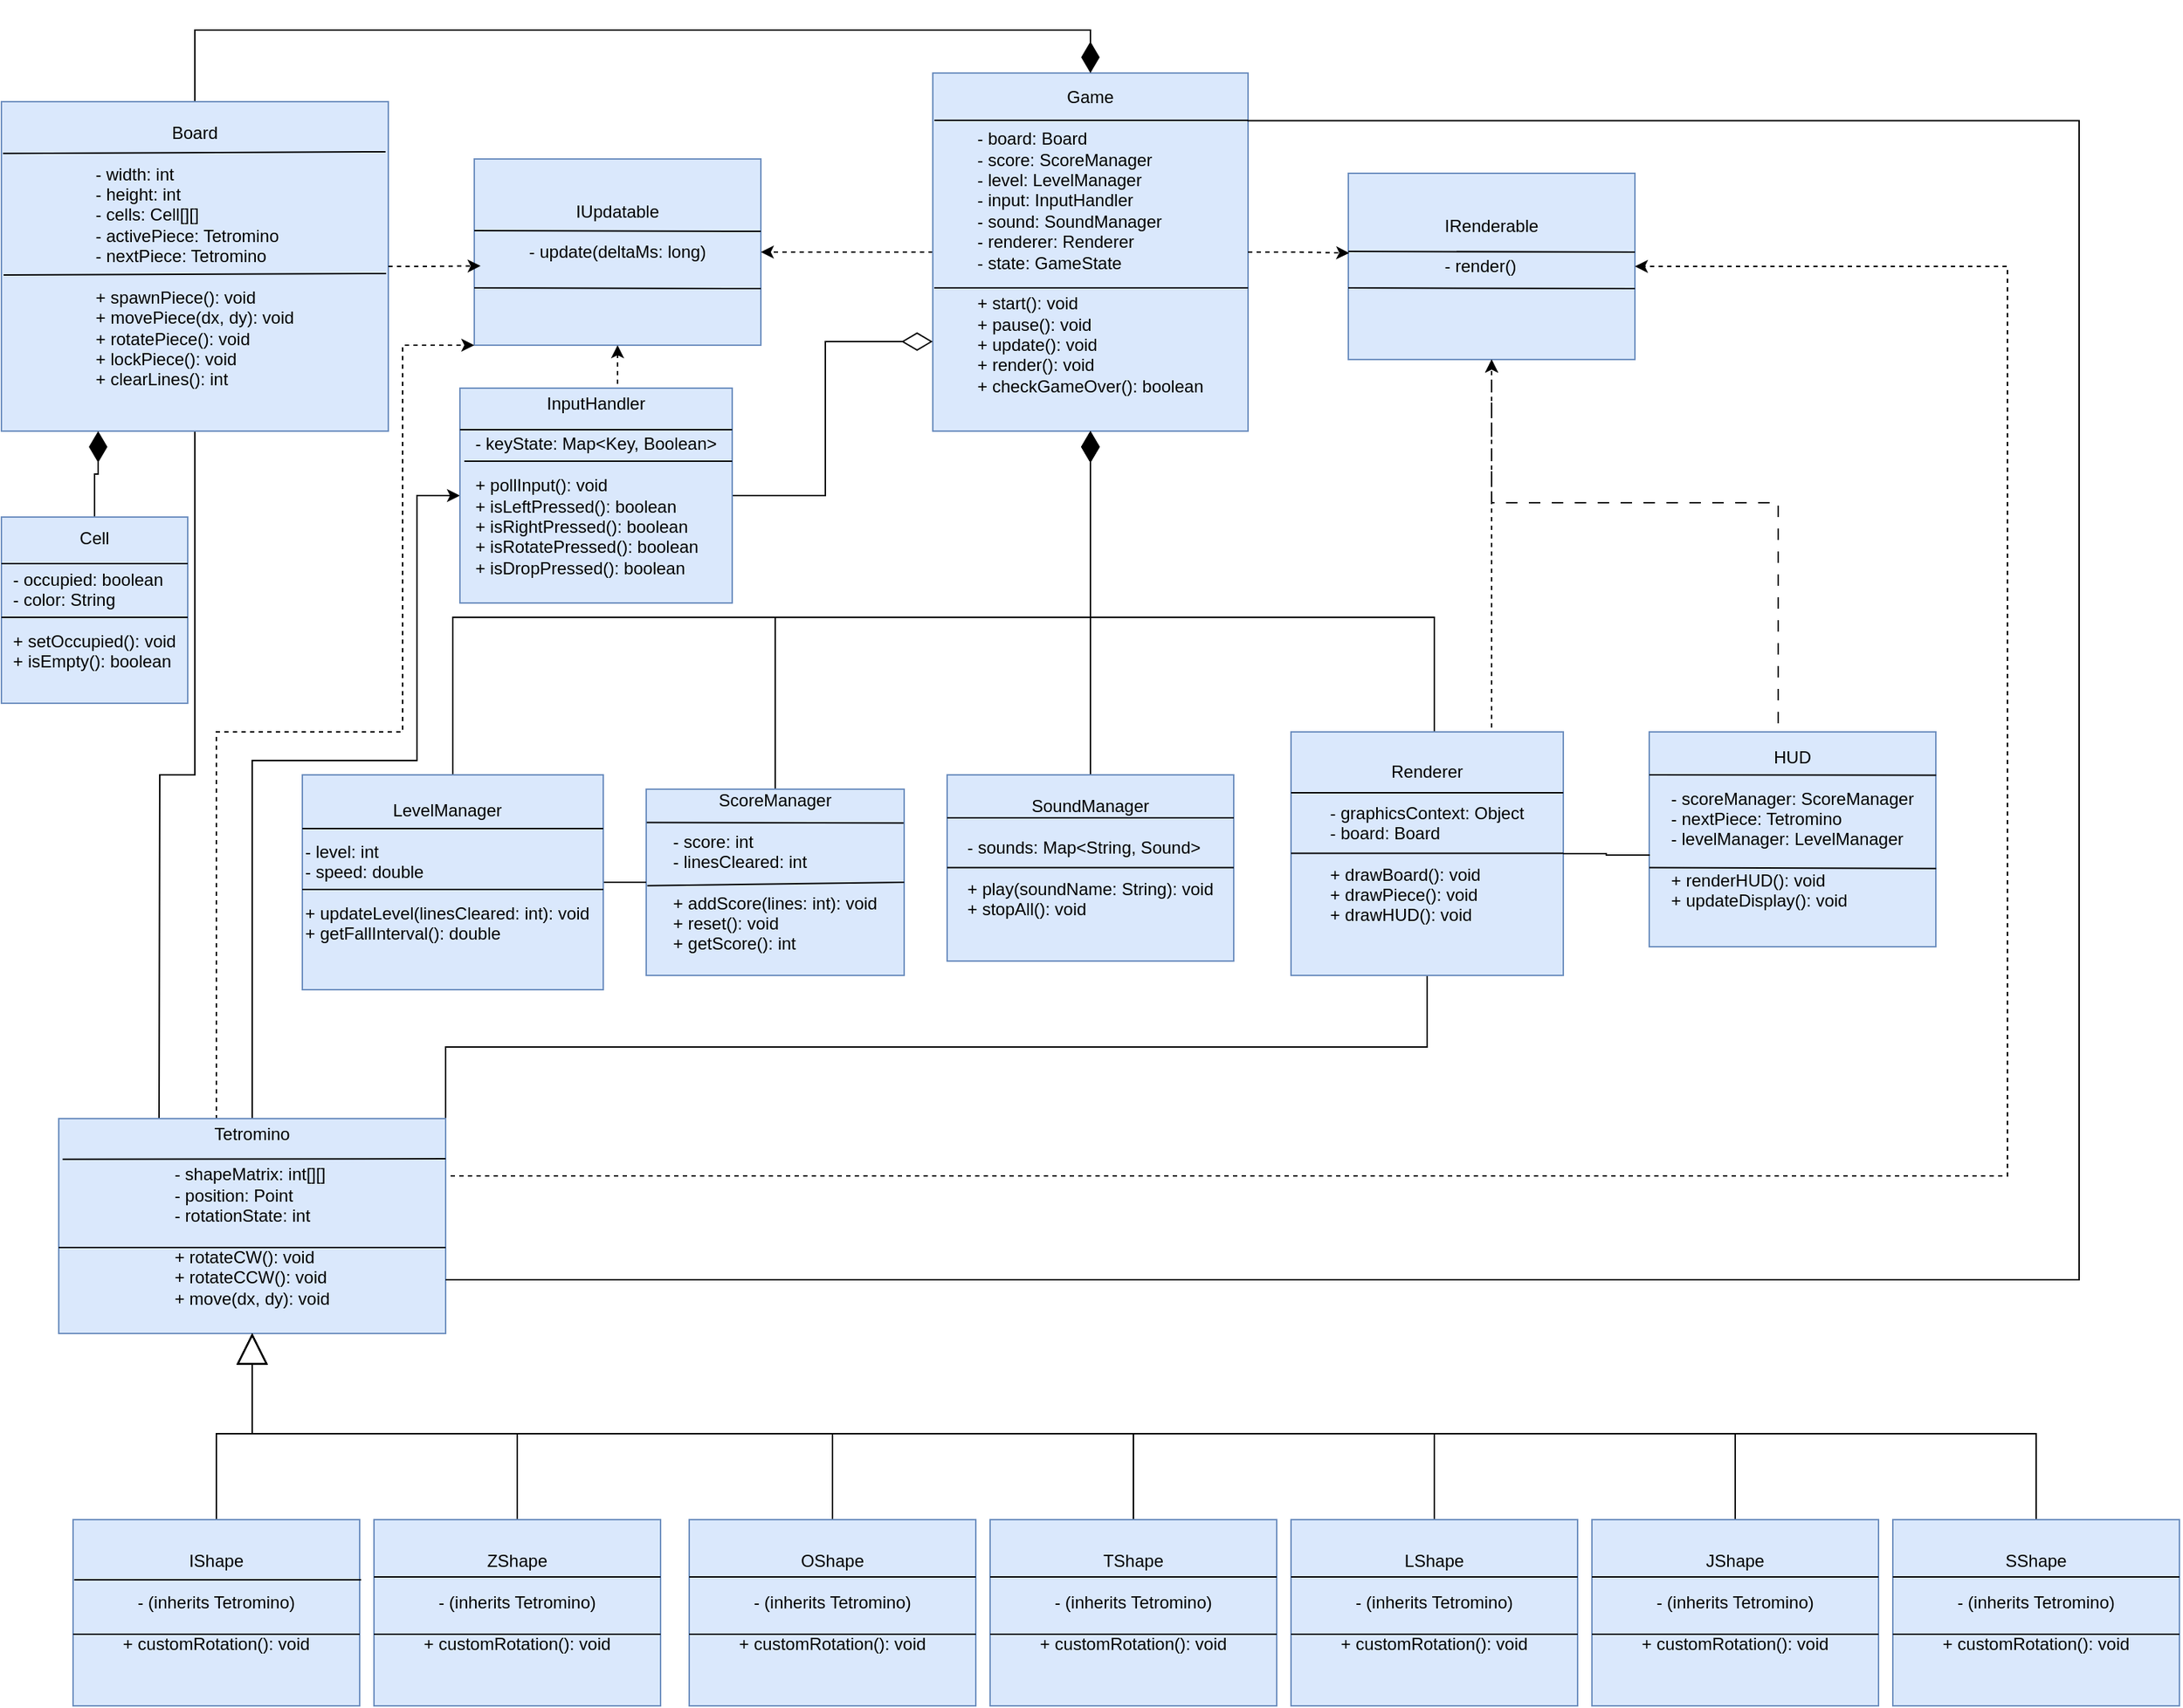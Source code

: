 <mxfile scale="1" border="0" version="28.2.7">
  <diagram id="TetrisUML" name="Tetris UML Diagram">
    <mxGraphModel dx="1426" dy="1920" grid="1" gridSize="10" guides="1" tooltips="1" connect="1" arrows="1" fold="1" page="1" pageScale="1" pageWidth="827" pageHeight="1169" math="0" shadow="0">
      <root>
        <mxCell id="0" />
        <mxCell id="1" parent="0" />
        <mxCell id="IUpdatable" value="&lt;div&gt;&lt;div&gt;IUpdatable&lt;/div&gt;&lt;div&gt;&lt;span style=&quot;color: rgba(0, 0, 0, 0); font-family: monospace; font-size: 0px; text-align: start; text-wrap-mode: nowrap;&quot;&gt;%3CmxGraphModel%3E%3Croot%3E%3CmxCell%20id%3D%220%22%2F%3E%3CmxCell%20id%3D%221%22%20parent%3D%220%22%2F%3E%3CmxCell%20id%3D%222%22%20value%3D%22%22%20style%3D%22endArrow%3Dnone%3Bhtml%3D1%3Brounded%3D0%3BexitX%3D0.005%3BexitY%3D0.132%3BexitDx%3D0%3BexitDy%3D0%3BexitPerimeter%3D0%3B%22%20edge%3D%221%22%20parent%3D%221%22%3E%3CmxGeometry%20width%3D%2250%22%20height%3D%2250%22%20relative%3D%221%22%20as%3D%22geometry%22%3E%3CmxPoint%20x%3D%221020%22%20y%3D%2274.5%22%20as%3D%22sourcePoint%22%2F%3E%3CmxPoint%20x%3D%221220%22%20y%3D%2275%22%20as%3D%22targetPoint%22%2F%3E%3C%2FmxGeometry%3E%3C%2FmxCell%3E%3C%2Froot%3E%3C%2FmxGraphModel%3E&lt;/span&gt;&lt;/div&gt;&lt;div&gt;- update(deltaMs: long)&lt;/div&gt;&lt;div&gt;&lt;br&gt;&lt;/div&gt;&lt;/div&gt;&lt;div&gt;&lt;br&gt;&lt;/div&gt;" style="rounded=0;whiteSpace=wrap;html=1;fillColor=#dae8fc;strokeColor=#6c8ebf;fontSize=12;" parent="1" vertex="1">
          <mxGeometry x="410" y="10" width="200" height="130" as="geometry" />
        </mxCell>
        <mxCell id="IRenderable" value="&lt;div&gt;&lt;div&gt;IRenderable&lt;/div&gt;&lt;div&gt;&lt;br&gt;&lt;/div&gt;&lt;div style=&quot;text-align: left;&quot;&gt;- render()&lt;/div&gt;&lt;div&gt;&lt;br&gt;&lt;/div&gt;&lt;/div&gt;&lt;div&gt;&lt;br&gt;&lt;/div&gt;" style="rounded=0;whiteSpace=wrap;html=1;fillColor=#dae8fc;strokeColor=#6c8ebf;fontSize=12;" parent="1" vertex="1">
          <mxGeometry x="1020" y="20" width="200" height="130" as="geometry" />
        </mxCell>
        <mxCell id="u_rf95gyAOUmM3mXP5ai-2" style="edgeStyle=orthogonalEdgeStyle;rounded=0;orthogonalLoop=1;jettySize=auto;html=1;exitX=0;exitY=0.5;exitDx=0;exitDy=0;entryX=1;entryY=0.5;entryDx=0;entryDy=0;dashed=1;" parent="1" source="Game" target="IUpdatable" edge="1">
          <mxGeometry relative="1" as="geometry" />
        </mxCell>
        <mxCell id="Game" value="&lt;div&gt;Game&lt;/div&gt;&lt;div&gt;&lt;br&gt;&lt;/div&gt;&lt;div style=&quot;text-align: left;&quot;&gt;- board: Board&lt;/div&gt;&lt;div style=&quot;text-align: left;&quot;&gt;- score: ScoreManager&lt;/div&gt;&lt;div style=&quot;text-align: left;&quot;&gt;- level: LevelManager&lt;/div&gt;&lt;div style=&quot;text-align: left;&quot;&gt;- input: InputHandler&lt;/div&gt;&lt;div style=&quot;text-align: left;&quot;&gt;- sound: SoundManager&lt;/div&gt;&lt;div style=&quot;text-align: left;&quot;&gt;- renderer: Renderer&lt;/div&gt;&lt;div style=&quot;text-align: left;&quot;&gt;- state: GameState&lt;/div&gt;&lt;div style=&quot;text-align: left;&quot;&gt;&lt;br&gt;&lt;/div&gt;&lt;div style=&quot;text-align: left;&quot;&gt;+ start(): void&lt;/div&gt;&lt;div style=&quot;text-align: left;&quot;&gt;+ pause(): void&lt;/div&gt;&lt;div style=&quot;text-align: left;&quot;&gt;+ update(): void&lt;/div&gt;&lt;div style=&quot;text-align: left;&quot;&gt;+ render(): void&lt;/div&gt;&lt;div style=&quot;text-align: left;&quot;&gt;+ checkGameOver(): boolean&lt;/div&gt;&lt;div&gt;&lt;br&gt;&lt;/div&gt;" style="rounded=0;whiteSpace=wrap;html=1;fillColor=#dae8fc;strokeColor=#6c8ebf;fontSize=12;" parent="1" vertex="1">
          <mxGeometry x="730" y="-50" width="220" height="250" as="geometry" />
        </mxCell>
        <mxCell id="u_rf95gyAOUmM3mXP5ai-9" style="edgeStyle=orthogonalEdgeStyle;rounded=0;orthogonalLoop=1;jettySize=auto;html=1;exitX=0.5;exitY=0;exitDx=0;exitDy=0;entryX=0.5;entryY=0;entryDx=0;entryDy=0;endArrow=diamondThin;endFill=1;endSize=19;" parent="1" source="Board" target="Game" edge="1">
          <mxGeometry relative="1" as="geometry" />
        </mxCell>
        <mxCell id="u_rf95gyAOUmM3mXP5ai-32" style="edgeStyle=orthogonalEdgeStyle;rounded=0;orthogonalLoop=1;jettySize=auto;html=1;exitX=0.5;exitY=1;exitDx=0;exitDy=0;endArrow=none;endFill=0;" parent="1" source="Board" edge="1">
          <mxGeometry relative="1" as="geometry">
            <mxPoint x="190" y="680" as="targetPoint" />
          </mxGeometry>
        </mxCell>
        <mxCell id="Board" value="&lt;div&gt;Board&lt;/div&gt;&lt;div&gt;&lt;br&gt;&lt;/div&gt;&lt;div style=&quot;text-align: left;&quot;&gt;- width: int&lt;/div&gt;&lt;div style=&quot;text-align: left;&quot;&gt;- height: int&lt;/div&gt;&lt;div style=&quot;text-align: left;&quot;&gt;- cells: Cell[][]&lt;/div&gt;&lt;div style=&quot;text-align: left;&quot;&gt;- activePiece: Tetromino&lt;/div&gt;&lt;div style=&quot;text-align: left;&quot;&gt;- nextPiece: Tetromino&lt;/div&gt;&lt;div style=&quot;text-align: left;&quot;&gt;&lt;span style=&quot;color: rgba(0, 0, 0, 0); font-family: monospace; font-size: 0px; text-wrap-mode: nowrap;&quot;&gt;%3CmxGraphModel%3E%3Croot%3E%3CmxCell%20id%3D%220%22%2F%3E%3CmxCell%20id%3D%221%22%20parent%3D%220%22%2F%3E%3CmxCell%20id%3D%222%22%20value%3D%22%22%20style%3D%22endArrow%3Dnone%3Bhtml%3D1%3Brounded%3D0%3BexitX%3D0.004%3BexitY%3D0.157%3BexitDx%3D0%3BexitDy%3D0%3BexitPerimeter%3D0%3BentryX%3D0.993%3BentryY%3D0.152%3BentryDx%3D0%3BentryDy%3D0%3BentryPerimeter%3D0%3B%22%20edge%3D%221%22%20parent%3D%221%22%3E%3CmxGeometry%20width%3D%2250%22%20height%3D%2250%22%20relative%3D%221%22%20as%3D%22geometry%22%3E%3CmxPoint%20x%3D%2281%22%20y%3D%226%22%20as%3D%22sourcePoint%22%2F%3E%3CmxPoint%20x%3D%22348%22%20y%3D%225%22%20as%3D%22targetPoint%22%2F%3E%3C%2FmxGeometry%3E%3C%2FmxCell%3E%3C%2Froot%3E%3C%2FmxGraphModel%3E&lt;/span&gt;&lt;/div&gt;&lt;div style=&quot;text-align: left;&quot;&gt;+ spawnPiece(): void&lt;/div&gt;&lt;div style=&quot;text-align: left;&quot;&gt;+ movePiece(dx, dy): void&lt;/div&gt;&lt;div style=&quot;text-align: left;&quot;&gt;+ rotatePiece(): void&lt;/div&gt;&lt;div style=&quot;text-align: left;&quot;&gt;+ lockPiece(): void&lt;/div&gt;&lt;div style=&quot;text-align: left;&quot;&gt;+ clearLines(): int&lt;/div&gt;&lt;div&gt;&lt;br&gt;&lt;/div&gt;" style="rounded=0;whiteSpace=wrap;html=1;fillColor=#dae8fc;strokeColor=#6c8ebf;fontSize=12;" parent="1" vertex="1">
          <mxGeometry x="80" y="-30" width="270" height="230" as="geometry" />
        </mxCell>
        <mxCell id="u_rf95gyAOUmM3mXP5ai-15" style="edgeStyle=orthogonalEdgeStyle;rounded=0;orthogonalLoop=1;jettySize=auto;html=1;exitX=0.5;exitY=0;exitDx=0;exitDy=0;entryX=0.25;entryY=1;entryDx=0;entryDy=0;endSize=19;endArrow=diamondThin;endFill=1;" parent="1" source="Cell" target="Board" edge="1">
          <mxGeometry relative="1" as="geometry">
            <Array as="points">
              <mxPoint x="145" y="230" />
              <mxPoint x="148" y="230" />
            </Array>
          </mxGeometry>
        </mxCell>
        <mxCell id="Cell" value="&lt;div&gt;Cell&lt;/div&gt;&lt;div&gt;&lt;br&gt;&lt;/div&gt;&lt;div style=&quot;text-align: left;&quot;&gt;- occupied: boolean&lt;/div&gt;&lt;div style=&quot;text-align: left;&quot;&gt;- color: String&lt;/div&gt;&lt;div style=&quot;text-align: left;&quot;&gt;&lt;br&gt;&lt;/div&gt;&lt;div style=&quot;text-align: left;&quot;&gt;+ setOccupied(): void&lt;/div&gt;&lt;div style=&quot;text-align: left;&quot;&gt;+ isEmpty(): boolean&lt;/div&gt;&lt;div&gt;&lt;br&gt;&lt;/div&gt;" style="rounded=0;whiteSpace=wrap;html=1;fillColor=#dae8fc;strokeColor=#6c8ebf;fontSize=12;" parent="1" vertex="1">
          <mxGeometry x="80" y="260" width="130" height="130" as="geometry" />
        </mxCell>
        <mxCell id="u_rf95gyAOUmM3mXP5ai-21" style="edgeStyle=orthogonalEdgeStyle;rounded=0;orthogonalLoop=1;jettySize=auto;html=1;exitX=0.25;exitY=0;exitDx=0;exitDy=0;entryX=0;entryY=1;entryDx=0;entryDy=0;dashed=1;" parent="1" source="Tetromino" target="IUpdatable" edge="1">
          <mxGeometry relative="1" as="geometry">
            <Array as="points">
              <mxPoint x="230" y="680" />
              <mxPoint x="230" y="410" />
              <mxPoint x="360" y="410" />
              <mxPoint x="360" y="140" />
            </Array>
          </mxGeometry>
        </mxCell>
        <mxCell id="u_rf95gyAOUmM3mXP5ai-22" style="edgeStyle=orthogonalEdgeStyle;rounded=0;orthogonalLoop=1;jettySize=auto;html=1;exitX=1;exitY=0.25;exitDx=0;exitDy=0;entryX=1;entryY=0.5;entryDx=0;entryDy=0;dashed=1;" parent="1" source="Tetromino" target="IRenderable" edge="1">
          <mxGeometry relative="1" as="geometry">
            <Array as="points">
              <mxPoint x="390" y="720" />
              <mxPoint x="1480" y="720" />
              <mxPoint x="1480" y="85" />
            </Array>
          </mxGeometry>
        </mxCell>
        <mxCell id="u_rf95gyAOUmM3mXP5ai-34" style="edgeStyle=orthogonalEdgeStyle;rounded=0;orthogonalLoop=1;jettySize=auto;html=1;exitX=1;exitY=0;exitDx=0;exitDy=0;endArrow=none;endFill=0;" parent="1" source="Tetromino" target="Renderer" edge="1">
          <mxGeometry relative="1" as="geometry" />
        </mxCell>
        <mxCell id="u_rf95gyAOUmM3mXP5ai-35" style="edgeStyle=orthogonalEdgeStyle;rounded=0;orthogonalLoop=1;jettySize=auto;html=1;exitX=0.5;exitY=0;exitDx=0;exitDy=0;entryX=0;entryY=0.5;entryDx=0;entryDy=0;" parent="1" source="Tetromino" target="InputHandler" edge="1">
          <mxGeometry relative="1" as="geometry">
            <Array as="points">
              <mxPoint x="255" y="430" />
              <mxPoint x="370" y="430" />
              <mxPoint x="370" y="245" />
            </Array>
          </mxGeometry>
        </mxCell>
        <mxCell id="Tetromino" value="&lt;div&gt;Tetromino&lt;/div&gt;&lt;div&gt;&lt;br&gt;&lt;/div&gt;&lt;div style=&quot;text-align: left;&quot;&gt;- shapeMatrix: int[][]&lt;/div&gt;&lt;div style=&quot;text-align: left;&quot;&gt;- position: Point&lt;/div&gt;&lt;div style=&quot;text-align: left;&quot;&gt;- rotationState: int&lt;/div&gt;&lt;div style=&quot;text-align: left;&quot;&gt;&lt;br&gt;&lt;/div&gt;&lt;div style=&quot;text-align: left;&quot;&gt;+ rotateCW(): void&lt;/div&gt;&lt;div style=&quot;text-align: left;&quot;&gt;+ rotateCCW(): void&lt;/div&gt;&lt;div style=&quot;text-align: left;&quot;&gt;+ move(dx, dy): void&lt;/div&gt;&lt;div&gt;&lt;br&gt;&lt;/div&gt;" style="rounded=0;whiteSpace=wrap;html=1;fillColor=#dae8fc;strokeColor=#6c8ebf;fontSize=12;" parent="1" vertex="1">
          <mxGeometry x="120" y="680" width="270" height="150" as="geometry" />
        </mxCell>
        <mxCell id="u_rf95gyAOUmM3mXP5ai-24" style="edgeStyle=orthogonalEdgeStyle;rounded=0;orthogonalLoop=1;jettySize=auto;html=1;exitX=0.5;exitY=0;exitDx=0;exitDy=0;entryX=0.5;entryY=1;entryDx=0;entryDy=0;endArrow=block;endFill=0;endSize=19;" parent="1" source="IShape" target="Tetromino" edge="1">
          <mxGeometry relative="1" as="geometry" />
        </mxCell>
        <mxCell id="IShape" value="&lt;div&gt;IShape&lt;/div&gt;&lt;div&gt;&lt;br&gt;&lt;/div&gt;&lt;div&gt;- (inherits Tetromino)&lt;/div&gt;&lt;div&gt;&lt;br&gt;&lt;/div&gt;&lt;div&gt;+ customRotation(): void&lt;/div&gt;&lt;div&gt;&lt;br&gt;&lt;/div&gt;" style="rounded=0;whiteSpace=wrap;html=1;fillColor=#dae8fc;strokeColor=#6c8ebf;fontSize=12;" parent="1" vertex="1">
          <mxGeometry x="130" y="960" width="200" height="130" as="geometry" />
        </mxCell>
        <mxCell id="u_rf95gyAOUmM3mXP5ai-27" style="edgeStyle=orthogonalEdgeStyle;rounded=0;orthogonalLoop=1;jettySize=auto;html=1;exitX=0.5;exitY=0;exitDx=0;exitDy=0;endSize=19;endArrow=block;endFill=0;" parent="1" source="OShape" target="Tetromino" edge="1">
          <mxGeometry relative="1" as="geometry" />
        </mxCell>
        <mxCell id="OShape" value="&lt;div&gt;OShape&lt;/div&gt;&lt;div&gt;&lt;br&gt;&lt;/div&gt;&lt;div&gt;- (inherits Tetromino)&lt;/div&gt;&lt;div&gt;&lt;br&gt;&lt;/div&gt;&lt;div&gt;+ customRotation(): void&lt;/div&gt;&lt;div&gt;&lt;br&gt;&lt;/div&gt;" style="rounded=0;whiteSpace=wrap;html=1;fillColor=#dae8fc;strokeColor=#6c8ebf;fontSize=12;" parent="1" vertex="1">
          <mxGeometry x="560" y="960" width="200" height="130" as="geometry" />
        </mxCell>
        <mxCell id="u_rf95gyAOUmM3mXP5ai-28" style="edgeStyle=orthogonalEdgeStyle;rounded=0;orthogonalLoop=1;jettySize=auto;html=1;exitX=0.5;exitY=0;exitDx=0;exitDy=0;endSize=19;endArrow=block;endFill=0;" parent="1" source="TShape" target="Tetromino" edge="1">
          <mxGeometry relative="1" as="geometry" />
        </mxCell>
        <mxCell id="TShape" value="&lt;div&gt;TShape&lt;/div&gt;&lt;div&gt;&lt;br&gt;&lt;/div&gt;&lt;div&gt;- (inherits Tetromino)&lt;/div&gt;&lt;div&gt;&lt;br&gt;&lt;/div&gt;&lt;div&gt;+ customRotation(): void&lt;/div&gt;&lt;div&gt;&lt;br&gt;&lt;/div&gt;" style="rounded=0;whiteSpace=wrap;html=1;fillColor=#dae8fc;strokeColor=#6c8ebf;fontSize=12;" parent="1" vertex="1">
          <mxGeometry x="770" y="960" width="200" height="130" as="geometry" />
        </mxCell>
        <mxCell id="u_rf95gyAOUmM3mXP5ai-29" style="edgeStyle=orthogonalEdgeStyle;rounded=0;orthogonalLoop=1;jettySize=auto;html=1;exitX=0.5;exitY=0;exitDx=0;exitDy=0;endSize=19;endArrow=block;endFill=0;" parent="1" source="LShape" target="Tetromino" edge="1">
          <mxGeometry relative="1" as="geometry" />
        </mxCell>
        <mxCell id="LShape" value="&lt;div&gt;LShape&lt;/div&gt;&lt;div&gt;&lt;br&gt;&lt;/div&gt;&lt;div&gt;- (inherits Tetromino)&lt;/div&gt;&lt;div&gt;&lt;br&gt;&lt;/div&gt;&lt;div&gt;+ customRotation(): void&lt;/div&gt;&lt;div&gt;&lt;br&gt;&lt;/div&gt;" style="rounded=0;whiteSpace=wrap;html=1;fillColor=#dae8fc;strokeColor=#6c8ebf;fontSize=12;" parent="1" vertex="1">
          <mxGeometry x="980" y="960" width="200" height="130" as="geometry" />
        </mxCell>
        <mxCell id="u_rf95gyAOUmM3mXP5ai-30" style="edgeStyle=orthogonalEdgeStyle;rounded=0;orthogonalLoop=1;jettySize=auto;html=1;exitX=0.5;exitY=0;exitDx=0;exitDy=0;entryX=0.5;entryY=1;entryDx=0;entryDy=0;endSize=19;endArrow=block;endFill=0;" parent="1" source="JShape" target="Tetromino" edge="1">
          <mxGeometry relative="1" as="geometry" />
        </mxCell>
        <mxCell id="JShape" value="&lt;div&gt;JShape&lt;/div&gt;&lt;div&gt;&lt;br&gt;&lt;/div&gt;&lt;div&gt;- (inherits Tetromino)&lt;/div&gt;&lt;div&gt;&lt;br&gt;&lt;/div&gt;&lt;div&gt;+ customRotation(): void&lt;/div&gt;&lt;div&gt;&lt;br&gt;&lt;/div&gt;" style="rounded=0;whiteSpace=wrap;html=1;fillColor=#dae8fc;strokeColor=#6c8ebf;fontSize=12;" parent="1" vertex="1">
          <mxGeometry x="1190" y="960" width="200" height="130" as="geometry" />
        </mxCell>
        <mxCell id="u_rf95gyAOUmM3mXP5ai-31" style="edgeStyle=orthogonalEdgeStyle;rounded=0;orthogonalLoop=1;jettySize=auto;html=1;exitX=0.5;exitY=0;exitDx=0;exitDy=0;entryX=0.5;entryY=1;entryDx=0;entryDy=0;endArrow=block;endFill=0;endSize=19;" parent="1" source="SShape" target="Tetromino" edge="1">
          <mxGeometry relative="1" as="geometry" />
        </mxCell>
        <mxCell id="SShape" value="&lt;div&gt;SShape&lt;/div&gt;&lt;div&gt;&lt;span style=&quot;background-color: transparent; color: light-dark(rgb(0, 0, 0), rgb(255, 255, 255));&quot;&gt;&lt;br&gt;&lt;/span&gt;&lt;/div&gt;&lt;div&gt;&lt;span style=&quot;background-color: transparent; color: light-dark(rgb(0, 0, 0), rgb(255, 255, 255));&quot;&gt;- (inherits Tetromino)&lt;/span&gt;&lt;/div&gt;&lt;div&gt;&lt;br&gt;&lt;/div&gt;&lt;div&gt;+ customRotation(): void&lt;/div&gt;&lt;div&gt;&lt;br&gt;&lt;/div&gt;" style="rounded=0;whiteSpace=wrap;html=1;fillColor=#dae8fc;strokeColor=#6c8ebf;fontSize=12;" parent="1" vertex="1">
          <mxGeometry x="1400" y="960" width="200" height="130" as="geometry" />
        </mxCell>
        <mxCell id="u_rf95gyAOUmM3mXP5ai-26" style="edgeStyle=orthogonalEdgeStyle;rounded=0;orthogonalLoop=1;jettySize=auto;html=1;exitX=0.5;exitY=0;exitDx=0;exitDy=0;entryX=0.5;entryY=1;entryDx=0;entryDy=0;endArrow=block;endFill=0;endSize=19;" parent="1" source="ZShape" target="Tetromino" edge="1">
          <mxGeometry relative="1" as="geometry" />
        </mxCell>
        <mxCell id="ZShape" value="&lt;div&gt;ZShape&lt;/div&gt;&lt;div&gt;&lt;br&gt;&lt;/div&gt;&lt;div&gt;- (inherits Tetromino)&lt;/div&gt;&lt;div&gt;&lt;br&gt;&lt;/div&gt;&lt;div&gt;+ customRotation(): void&lt;/div&gt;&lt;div&gt;&lt;br&gt;&lt;/div&gt;" style="rounded=0;whiteSpace=wrap;html=1;fillColor=#dae8fc;strokeColor=#6c8ebf;fontSize=12;" parent="1" vertex="1">
          <mxGeometry x="340" y="960" width="200" height="130" as="geometry" />
        </mxCell>
        <mxCell id="u_rf95gyAOUmM3mXP5ai-5" style="edgeStyle=orthogonalEdgeStyle;rounded=0;orthogonalLoop=1;jettySize=auto;html=1;exitX=0.5;exitY=0;exitDx=0;exitDy=0;entryX=0.5;entryY=1;entryDx=0;entryDy=0;dashed=1;" parent="1" source="InputHandler" target="IUpdatable" edge="1">
          <mxGeometry relative="1" as="geometry">
            <Array as="points">
              <mxPoint x="510" y="170" />
            </Array>
          </mxGeometry>
        </mxCell>
        <mxCell id="u_rf95gyAOUmM3mXP5ai-18" style="edgeStyle=orthogonalEdgeStyle;rounded=0;orthogonalLoop=1;jettySize=auto;html=1;exitX=1;exitY=0.5;exitDx=0;exitDy=0;entryX=0;entryY=0.75;entryDx=0;entryDy=0;endArrow=diamondThin;endFill=0;endSize=19;" parent="1" source="InputHandler" target="Game" edge="1">
          <mxGeometry relative="1" as="geometry" />
        </mxCell>
        <mxCell id="InputHandler" value="&lt;div&gt;InputHandler&lt;/div&gt;&lt;div&gt;&lt;br&gt;&lt;/div&gt;&lt;div style=&quot;text-align: left;&quot;&gt;- keyState: Map&amp;lt;Key, Boolean&amp;gt;&lt;/div&gt;&lt;div style=&quot;text-align: left;&quot;&gt;&lt;br&gt;&lt;/div&gt;&lt;div style=&quot;text-align: left;&quot;&gt;+ pollInput(): void&lt;/div&gt;&lt;div style=&quot;text-align: left;&quot;&gt;+ isLeftPressed(): boolean&lt;/div&gt;&lt;div style=&quot;text-align: left;&quot;&gt;+ isRightPressed(): boolean&lt;/div&gt;&lt;div style=&quot;text-align: left;&quot;&gt;+ isRotatePressed(): boolean&lt;/div&gt;&lt;div style=&quot;text-align: left;&quot;&gt;+ isDropPressed(): boolean&lt;/div&gt;&lt;div&gt;&lt;br&gt;&lt;/div&gt;" style="rounded=0;whiteSpace=wrap;html=1;fillColor=#dae8fc;strokeColor=#6c8ebf;fontSize=12;" parent="1" vertex="1">
          <mxGeometry x="400" y="170" width="190" height="150" as="geometry" />
        </mxCell>
        <mxCell id="u_rf95gyAOUmM3mXP5ai-6" style="edgeStyle=orthogonalEdgeStyle;rounded=0;orthogonalLoop=1;jettySize=auto;html=1;exitX=0.5;exitY=0;exitDx=0;exitDy=0;entryX=0.5;entryY=1;entryDx=0;entryDy=0;dashed=1;" parent="1" source="Renderer" target="IRenderable" edge="1">
          <mxGeometry relative="1" as="geometry">
            <Array as="points">
              <mxPoint x="1120" y="410" />
            </Array>
          </mxGeometry>
        </mxCell>
        <mxCell id="u_rf95gyAOUmM3mXP5ai-12" style="edgeStyle=orthogonalEdgeStyle;rounded=0;orthogonalLoop=1;jettySize=auto;html=1;exitX=0.5;exitY=0;exitDx=0;exitDy=0;entryX=0.5;entryY=1;entryDx=0;entryDy=0;endArrow=diamondThin;endFill=1;endSize=19;" parent="1" source="Renderer" target="Game" edge="1">
          <mxGeometry relative="1" as="geometry">
            <Array as="points">
              <mxPoint x="1080" y="410" />
              <mxPoint x="1080" y="330" />
              <mxPoint x="840" y="330" />
            </Array>
          </mxGeometry>
        </mxCell>
        <mxCell id="Renderer" value="&lt;div&gt;Renderer&lt;/div&gt;&lt;div&gt;&lt;br&gt;&lt;/div&gt;&lt;div style=&quot;text-align: left;&quot;&gt;- graphicsContext: Object&lt;/div&gt;&lt;div style=&quot;text-align: left;&quot;&gt;- board: Board&lt;/div&gt;&lt;div style=&quot;text-align: left;&quot;&gt;&lt;br&gt;&lt;/div&gt;&lt;div style=&quot;text-align: left;&quot;&gt;+ drawBoard(): void&lt;/div&gt;&lt;div style=&quot;text-align: left;&quot;&gt;+ drawPiece(): void&lt;/div&gt;&lt;div style=&quot;text-align: left;&quot;&gt;+ drawHUD(): void&lt;/div&gt;&lt;div&gt;&lt;br&gt;&lt;/div&gt;" style="rounded=0;whiteSpace=wrap;html=1;fillColor=#dae8fc;strokeColor=#6c8ebf;fontSize=12;" parent="1" vertex="1">
          <mxGeometry x="980" y="410" width="190" height="170" as="geometry" />
        </mxCell>
        <mxCell id="u_rf95gyAOUmM3mXP5ai-10" style="edgeStyle=orthogonalEdgeStyle;rounded=0;orthogonalLoop=1;jettySize=auto;html=1;exitX=0.5;exitY=0;exitDx=0;exitDy=0;endArrow=diamondThin;endFill=1;endSize=19;" parent="1" source="ScoreManager" target="Game" edge="1">
          <mxGeometry relative="1" as="geometry" />
        </mxCell>
        <mxCell id="ScoreManager" value="&lt;div&gt;ScoreManager&lt;/div&gt;&lt;div&gt;&lt;br&gt;&lt;/div&gt;&lt;div style=&quot;text-align: left;&quot;&gt;- score: int&lt;/div&gt;&lt;div style=&quot;text-align: left;&quot;&gt;- linesCleared: int&lt;/div&gt;&lt;div style=&quot;text-align: left;&quot;&gt;&lt;br&gt;&lt;/div&gt;&lt;div style=&quot;text-align: left;&quot;&gt;+ addScore(lines: int): void&lt;/div&gt;&lt;div style=&quot;text-align: left;&quot;&gt;+ reset(): void&lt;/div&gt;&lt;div style=&quot;text-align: left;&quot;&gt;+ getScore(): int&lt;/div&gt;&lt;div&gt;&lt;br&gt;&lt;/div&gt;" style="rounded=0;whiteSpace=wrap;html=1;fillColor=#dae8fc;strokeColor=#6c8ebf;fontSize=12;" parent="1" vertex="1">
          <mxGeometry x="530" y="450" width="180" height="130" as="geometry" />
        </mxCell>
        <mxCell id="u_rf95gyAOUmM3mXP5ai-11" style="edgeStyle=orthogonalEdgeStyle;rounded=0;orthogonalLoop=1;jettySize=auto;html=1;exitX=0.5;exitY=0;exitDx=0;exitDy=0;endArrow=diamondThin;endFill=1;endSize=19;entryX=0.5;entryY=1;entryDx=0;entryDy=0;" parent="1" source="LevelManager" target="Game" edge="1">
          <mxGeometry relative="1" as="geometry">
            <mxPoint x="840" y="210" as="targetPoint" />
            <Array as="points">
              <mxPoint x="395" y="440" />
              <mxPoint x="395" y="330" />
              <mxPoint x="840" y="330" />
            </Array>
          </mxGeometry>
        </mxCell>
        <mxCell id="u_rf95gyAOUmM3mXP5ai-19" style="edgeStyle=orthogonalEdgeStyle;rounded=0;orthogonalLoop=1;jettySize=auto;html=1;exitX=1;exitY=0.5;exitDx=0;exitDy=0;entryX=0;entryY=0.5;entryDx=0;entryDy=0;endArrow=none;endFill=0;" parent="1" source="LevelManager" target="ScoreManager" edge="1">
          <mxGeometry relative="1" as="geometry" />
        </mxCell>
        <mxCell id="LevelManager" value="&lt;div style=&quot;text-align: center;&quot;&gt;LevelManager&lt;/div&gt;&lt;div&gt;&lt;span style=&quot;background-color: transparent; color: light-dark(rgb(0, 0, 0), rgb(255, 255, 255));&quot;&gt;&lt;br&gt;&lt;/span&gt;&lt;/div&gt;&lt;div&gt;&lt;span style=&quot;background-color: transparent; color: light-dark(rgb(0, 0, 0), rgb(255, 255, 255));&quot;&gt;- level: int&lt;/span&gt;&lt;/div&gt;&lt;div style=&quot;&quot;&gt;- speed: double&lt;/div&gt;&lt;div style=&quot;&quot;&gt;&lt;span style=&quot;background-color: transparent; color: light-dark(rgb(0, 0, 0), rgb(255, 255, 255));&quot;&gt;&lt;br&gt;&lt;/span&gt;&lt;/div&gt;&lt;div style=&quot;&quot;&gt;&lt;span style=&quot;background-color: transparent; color: light-dark(rgb(0, 0, 0), rgb(255, 255, 255));&quot;&gt;+ updateLevel(linesCleared: int): void&lt;/span&gt;&lt;/div&gt;&lt;div style=&quot;&quot;&gt;+ getFallInterval(): double&lt;/div&gt;&lt;div&gt;&lt;br&gt;&lt;/div&gt;" style="rounded=0;whiteSpace=wrap;html=1;fillColor=#dae8fc;strokeColor=#6c8ebf;fontSize=12;align=left;" parent="1" vertex="1">
          <mxGeometry x="290" y="440" width="210" height="150" as="geometry" />
        </mxCell>
        <mxCell id="u_rf95gyAOUmM3mXP5ai-14" style="edgeStyle=orthogonalEdgeStyle;rounded=0;orthogonalLoop=1;jettySize=auto;html=1;exitX=0.5;exitY=0;exitDx=0;exitDy=0;entryX=0.5;entryY=1;entryDx=0;entryDy=0;endArrow=diamondThin;endFill=1;endSize=19;" parent="1" source="SoundManager" target="Game" edge="1">
          <mxGeometry relative="1" as="geometry" />
        </mxCell>
        <mxCell id="SoundManager" value="&lt;div&gt;SoundManager&lt;/div&gt;&lt;div&gt;&lt;br&gt;&lt;/div&gt;&lt;div style=&quot;text-align: left;&quot;&gt;- sounds: Map&amp;lt;String, Sound&amp;gt;&lt;/div&gt;&lt;div style=&quot;text-align: left;&quot;&gt;&lt;br&gt;&lt;/div&gt;&lt;div style=&quot;text-align: left;&quot;&gt;+ play(soundName: String): void&lt;/div&gt;&lt;div style=&quot;text-align: left;&quot;&gt;+ stopAll(): void&lt;/div&gt;&lt;div style=&quot;text-align: left;&quot;&gt;&lt;br&gt;&lt;/div&gt;" style="rounded=0;whiteSpace=wrap;html=1;fillColor=#dae8fc;strokeColor=#6c8ebf;fontSize=12;" parent="1" vertex="1">
          <mxGeometry x="740" y="440" width="200" height="130" as="geometry" />
        </mxCell>
        <mxCell id="u_rf95gyAOUmM3mXP5ai-7" style="edgeStyle=orthogonalEdgeStyle;rounded=0;orthogonalLoop=1;jettySize=auto;html=1;exitX=0.5;exitY=0;exitDx=0;exitDy=0;entryX=0.5;entryY=1;entryDx=0;entryDy=0;dashed=1;dashPattern=8 8;" parent="1" source="HUD" target="IRenderable" edge="1">
          <mxGeometry relative="1" as="geometry">
            <Array as="points">
              <mxPoint x="1320" y="250" />
              <mxPoint x="1120" y="250" />
            </Array>
          </mxGeometry>
        </mxCell>
        <mxCell id="HUD" value="&lt;div&gt;HUD&lt;/div&gt;&lt;div&gt;&lt;br&gt;&lt;/div&gt;&lt;div style=&quot;text-align: left;&quot;&gt;- scoreManager: ScoreManager&lt;/div&gt;&lt;div style=&quot;text-align: left;&quot;&gt;- nextPiece: Tetromino&lt;/div&gt;&lt;div style=&quot;text-align: left;&quot;&gt;- levelManager: LevelManager&lt;/div&gt;&lt;div style=&quot;text-align: left;&quot;&gt;&lt;br&gt;&lt;/div&gt;&lt;div style=&quot;text-align: left;&quot;&gt;+ renderHUD(): void&lt;/div&gt;&lt;div style=&quot;text-align: left;&quot;&gt;+ updateDisplay(): void&lt;/div&gt;&lt;div&gt;&lt;br&gt;&lt;/div&gt;" style="rounded=0;whiteSpace=wrap;html=1;fillColor=#dae8fc;strokeColor=#6c8ebf;fontSize=12;" parent="1" vertex="1">
          <mxGeometry x="1230" y="410" width="200" height="150" as="geometry" />
        </mxCell>
        <mxCell id="u_rf95gyAOUmM3mXP5ai-1" style="edgeStyle=orthogonalEdgeStyle;rounded=0;orthogonalLoop=1;jettySize=auto;html=1;exitX=1;exitY=0.5;exitDx=0;exitDy=0;entryX=0.003;entryY=0.428;entryDx=0;entryDy=0;entryPerimeter=0;dashed=1;" parent="1" source="Game" target="IRenderable" edge="1">
          <mxGeometry relative="1" as="geometry" />
        </mxCell>
        <mxCell id="u_rf95gyAOUmM3mXP5ai-3" style="edgeStyle=orthogonalEdgeStyle;rounded=0;orthogonalLoop=1;jettySize=auto;html=1;exitX=1;exitY=0.5;exitDx=0;exitDy=0;entryX=0.022;entryY=0.574;entryDx=0;entryDy=0;entryPerimeter=0;dashed=1;" parent="1" source="Board" target="IUpdatable" edge="1">
          <mxGeometry relative="1" as="geometry" />
        </mxCell>
        <mxCell id="u_rf95gyAOUmM3mXP5ai-16" style="edgeStyle=orthogonalEdgeStyle;rounded=0;orthogonalLoop=1;jettySize=auto;html=1;exitX=1;exitY=0.5;exitDx=0;exitDy=0;entryX=0.002;entryY=0.573;entryDx=0;entryDy=0;entryPerimeter=0;endArrow=none;endFill=0;" parent="1" source="Renderer" target="HUD" edge="1">
          <mxGeometry relative="1" as="geometry" />
        </mxCell>
        <mxCell id="u_rf95gyAOUmM3mXP5ai-33" style="edgeStyle=orthogonalEdgeStyle;rounded=0;orthogonalLoop=1;jettySize=auto;html=1;exitX=1;exitY=0.75;exitDx=0;exitDy=0;entryX=0.998;entryY=0.133;entryDx=0;entryDy=0;entryPerimeter=0;endArrow=none;endFill=0;" parent="1" source="Tetromino" target="Game" edge="1">
          <mxGeometry relative="1" as="geometry">
            <Array as="points">
              <mxPoint x="1530" y="793" />
              <mxPoint x="1530" y="-17" />
            </Array>
          </mxGeometry>
        </mxCell>
        <mxCell id="ueVCqMnHDOGrFA5-AQWN-1" value="" style="endArrow=none;html=1;rounded=0;exitX=0.005;exitY=0.132;exitDx=0;exitDy=0;exitPerimeter=0;" parent="1" source="Game" edge="1">
          <mxGeometry width="50" height="50" relative="1" as="geometry">
            <mxPoint x="710" y="-130" as="sourcePoint" />
            <mxPoint x="950" y="-17" as="targetPoint" />
          </mxGeometry>
        </mxCell>
        <mxCell id="ueVCqMnHDOGrFA5-AQWN-2" value="" style="endArrow=none;html=1;rounded=0;exitX=0.005;exitY=0.132;exitDx=0;exitDy=0;exitPerimeter=0;" parent="1" edge="1">
          <mxGeometry width="50" height="50" relative="1" as="geometry">
            <mxPoint x="731" y="100" as="sourcePoint" />
            <mxPoint x="950" y="100" as="targetPoint" />
          </mxGeometry>
        </mxCell>
        <mxCell id="ueVCqMnHDOGrFA5-AQWN-3" value="" style="endArrow=none;html=1;rounded=0;exitX=0.005;exitY=0.132;exitDx=0;exitDy=0;exitPerimeter=0;" parent="1" edge="1">
          <mxGeometry width="50" height="50" relative="1" as="geometry">
            <mxPoint x="1020" y="74.5" as="sourcePoint" />
            <mxPoint x="1220" y="75" as="targetPoint" />
          </mxGeometry>
        </mxCell>
        <mxCell id="ueVCqMnHDOGrFA5-AQWN-5" value="" style="endArrow=none;html=1;rounded=0;exitX=0.005;exitY=0.132;exitDx=0;exitDy=0;exitPerimeter=0;" parent="1" edge="1">
          <mxGeometry width="50" height="50" relative="1" as="geometry">
            <mxPoint x="1020" y="100" as="sourcePoint" />
            <mxPoint x="1220" y="100.5" as="targetPoint" />
          </mxGeometry>
        </mxCell>
        <mxCell id="ueVCqMnHDOGrFA5-AQWN-6" value="" style="endArrow=none;html=1;rounded=0;exitX=0.005;exitY=0.132;exitDx=0;exitDy=0;exitPerimeter=0;" parent="1" edge="1">
          <mxGeometry width="50" height="50" relative="1" as="geometry">
            <mxPoint x="410" y="100" as="sourcePoint" />
            <mxPoint x="610" y="100.5" as="targetPoint" />
          </mxGeometry>
        </mxCell>
        <mxCell id="ueVCqMnHDOGrFA5-AQWN-8" value="" style="endArrow=none;html=1;rounded=0;exitX=0.005;exitY=0.132;exitDx=0;exitDy=0;exitPerimeter=0;" parent="1" edge="1">
          <mxGeometry width="50" height="50" relative="1" as="geometry">
            <mxPoint x="410" y="60" as="sourcePoint" />
            <mxPoint x="610" y="60.5" as="targetPoint" />
          </mxGeometry>
        </mxCell>
        <mxCell id="ueVCqMnHDOGrFA5-AQWN-9" value="" style="endArrow=none;html=1;rounded=0;exitX=0.004;exitY=0.157;exitDx=0;exitDy=0;exitPerimeter=0;entryX=0.993;entryY=0.152;entryDx=0;entryDy=0;entryPerimeter=0;" parent="1" source="Board" target="Board" edge="1">
          <mxGeometry width="50" height="50" relative="1" as="geometry">
            <mxPoint x="30" as="sourcePoint" />
            <mxPoint x="80" y="-50" as="targetPoint" />
          </mxGeometry>
        </mxCell>
        <mxCell id="ueVCqMnHDOGrFA5-AQWN-10" value="" style="endArrow=none;html=1;rounded=0;exitX=0.004;exitY=0.157;exitDx=0;exitDy=0;exitPerimeter=0;entryX=0.993;entryY=0.152;entryDx=0;entryDy=0;entryPerimeter=0;" parent="1" edge="1">
          <mxGeometry width="50" height="50" relative="1" as="geometry">
            <mxPoint x="81.5" y="91" as="sourcePoint" />
            <mxPoint x="348.5" y="90" as="targetPoint" />
          </mxGeometry>
        </mxCell>
        <mxCell id="ueVCqMnHDOGrFA5-AQWN-11" value="" style="endArrow=none;html=1;rounded=0;exitX=0.016;exitY=0.34;exitDx=0;exitDy=0;exitPerimeter=0;" parent="1" source="InputHandler" edge="1">
          <mxGeometry width="50" height="50" relative="1" as="geometry">
            <mxPoint x="370" y="280" as="sourcePoint" />
            <mxPoint x="590" y="221" as="targetPoint" />
          </mxGeometry>
        </mxCell>
        <mxCell id="ueVCqMnHDOGrFA5-AQWN-12" value="" style="endArrow=none;html=1;rounded=0;exitX=0.016;exitY=0.34;exitDx=0;exitDy=0;exitPerimeter=0;" parent="1" edge="1">
          <mxGeometry width="50" height="50" relative="1" as="geometry">
            <mxPoint x="400" y="199" as="sourcePoint" />
            <mxPoint x="590" y="199" as="targetPoint" />
          </mxGeometry>
        </mxCell>
        <mxCell id="ueVCqMnHDOGrFA5-AQWN-13" value="" style="endArrow=none;html=1;rounded=0;exitX=0;exitY=0.25;exitDx=0;exitDy=0;entryX=1;entryY=0.25;entryDx=0;entryDy=0;" parent="1" source="LevelManager" target="LevelManager" edge="1">
          <mxGeometry width="50" height="50" relative="1" as="geometry">
            <mxPoint x="290" y="480" as="sourcePoint" />
            <mxPoint x="477" y="480" as="targetPoint" />
          </mxGeometry>
        </mxCell>
        <mxCell id="ueVCqMnHDOGrFA5-AQWN-14" value="" style="endArrow=none;html=1;rounded=0;exitX=0;exitY=0.25;exitDx=0;exitDy=0;entryX=1;entryY=0.25;entryDx=0;entryDy=0;" parent="1" edge="1">
          <mxGeometry width="50" height="50" relative="1" as="geometry">
            <mxPoint x="290" y="520" as="sourcePoint" />
            <mxPoint x="500" y="520" as="targetPoint" />
          </mxGeometry>
        </mxCell>
        <mxCell id="ueVCqMnHDOGrFA5-AQWN-15" value="" style="endArrow=none;html=1;rounded=0;exitX=0;exitY=0.25;exitDx=0;exitDy=0;entryX=1;entryY=0.25;entryDx=0;entryDy=0;" parent="1" source="Cell" target="Cell" edge="1">
          <mxGeometry width="50" height="50" relative="1" as="geometry">
            <mxPoint x="260" y="260" as="sourcePoint" />
            <mxPoint x="310" y="210" as="targetPoint" />
          </mxGeometry>
        </mxCell>
        <mxCell id="ueVCqMnHDOGrFA5-AQWN-16" value="" style="endArrow=none;html=1;rounded=0;exitX=0;exitY=0.25;exitDx=0;exitDy=0;entryX=1;entryY=0.25;entryDx=0;entryDy=0;" parent="1" edge="1">
          <mxGeometry width="50" height="50" relative="1" as="geometry">
            <mxPoint x="80" y="330" as="sourcePoint" />
            <mxPoint x="210" y="330" as="targetPoint" />
          </mxGeometry>
        </mxCell>
        <mxCell id="ueVCqMnHDOGrFA5-AQWN-17" value="" style="endArrow=none;html=1;rounded=0;exitX=0.002;exitY=0.179;exitDx=0;exitDy=0;exitPerimeter=0;entryX=0.998;entryY=0.182;entryDx=0;entryDy=0;entryPerimeter=0;" parent="1" source="ScoreManager" target="ScoreManager" edge="1">
          <mxGeometry width="50" height="50" relative="1" as="geometry">
            <mxPoint x="620" y="520" as="sourcePoint" />
            <mxPoint x="670" y="470" as="targetPoint" />
          </mxGeometry>
        </mxCell>
        <mxCell id="ueVCqMnHDOGrFA5-AQWN-18" value="" style="endArrow=none;html=1;rounded=0;exitX=0.004;exitY=0.518;exitDx=0;exitDy=0;exitPerimeter=0;entryX=1;entryY=0.5;entryDx=0;entryDy=0;" parent="1" source="ScoreManager" target="ScoreManager" edge="1">
          <mxGeometry width="50" height="50" relative="1" as="geometry">
            <mxPoint x="531.5" y="520" as="sourcePoint" />
            <mxPoint x="708.5" y="521" as="targetPoint" />
          </mxGeometry>
        </mxCell>
        <mxCell id="ueVCqMnHDOGrFA5-AQWN-19" value="" style="endArrow=none;html=1;rounded=0;exitX=0.002;exitY=0.179;exitDx=0;exitDy=0;exitPerimeter=0;" parent="1" edge="1">
          <mxGeometry width="50" height="50" relative="1" as="geometry">
            <mxPoint x="740" y="470" as="sourcePoint" />
            <mxPoint x="940" y="470" as="targetPoint" />
          </mxGeometry>
        </mxCell>
        <mxCell id="ueVCqMnHDOGrFA5-AQWN-20" value="" style="endArrow=none;html=1;rounded=0;exitX=0.002;exitY=0.179;exitDx=0;exitDy=0;exitPerimeter=0;" parent="1" edge="1">
          <mxGeometry width="50" height="50" relative="1" as="geometry">
            <mxPoint x="740" y="504.71" as="sourcePoint" />
            <mxPoint x="940" y="504.71" as="targetPoint" />
          </mxGeometry>
        </mxCell>
        <mxCell id="ueVCqMnHDOGrFA5-AQWN-21" value="" style="endArrow=none;html=1;rounded=0;exitX=0;exitY=0.25;exitDx=0;exitDy=0;entryX=1;entryY=0.25;entryDx=0;entryDy=0;" parent="1" source="Renderer" target="Renderer" edge="1">
          <mxGeometry width="50" height="50" relative="1" as="geometry">
            <mxPoint x="950" y="420" as="sourcePoint" />
            <mxPoint x="1000" y="370" as="targetPoint" />
          </mxGeometry>
        </mxCell>
        <mxCell id="ueVCqMnHDOGrFA5-AQWN-22" value="" style="endArrow=none;html=1;rounded=0;exitX=0;exitY=0.25;exitDx=0;exitDy=0;entryX=1;entryY=0.25;entryDx=0;entryDy=0;" parent="1" edge="1">
          <mxGeometry width="50" height="50" relative="1" as="geometry">
            <mxPoint x="980" y="494.71" as="sourcePoint" />
            <mxPoint x="1170" y="494.71" as="targetPoint" />
          </mxGeometry>
        </mxCell>
        <mxCell id="ueVCqMnHDOGrFA5-AQWN-23" value="" style="endArrow=none;html=1;rounded=0;exitX=0;exitY=0.25;exitDx=0;exitDy=0;entryX=1.001;entryY=0.202;entryDx=0;entryDy=0;entryPerimeter=0;" parent="1" target="HUD" edge="1">
          <mxGeometry width="50" height="50" relative="1" as="geometry">
            <mxPoint x="1230" y="440" as="sourcePoint" />
            <mxPoint x="1420" y="440" as="targetPoint" />
          </mxGeometry>
        </mxCell>
        <mxCell id="ueVCqMnHDOGrFA5-AQWN-24" value="" style="endArrow=none;html=1;rounded=0;exitX=0;exitY=0.25;exitDx=0;exitDy=0;entryX=1.001;entryY=0.636;entryDx=0;entryDy=0;entryPerimeter=0;" parent="1" target="HUD" edge="1">
          <mxGeometry width="50" height="50" relative="1" as="geometry">
            <mxPoint x="1230" y="504.71" as="sourcePoint" />
            <mxPoint x="1420" y="504.71" as="targetPoint" />
          </mxGeometry>
        </mxCell>
        <mxCell id="ueVCqMnHDOGrFA5-AQWN-25" value="" style="endArrow=none;html=1;rounded=0;exitX=0.01;exitY=0.189;exitDx=0;exitDy=0;exitPerimeter=0;" parent="1" source="Tetromino" edge="1">
          <mxGeometry width="50" height="50" relative="1" as="geometry">
            <mxPoint x="150" y="760" as="sourcePoint" />
            <mxPoint x="390" y="708" as="targetPoint" />
          </mxGeometry>
        </mxCell>
        <mxCell id="ueVCqMnHDOGrFA5-AQWN-26" value="" style="endArrow=none;html=1;rounded=0;exitX=0.01;exitY=0.189;exitDx=0;exitDy=0;exitPerimeter=0;entryX=1;entryY=0.6;entryDx=0;entryDy=0;entryPerimeter=0;" parent="1" target="Tetromino" edge="1">
          <mxGeometry width="50" height="50" relative="1" as="geometry">
            <mxPoint x="120" y="770" as="sourcePoint" />
            <mxPoint x="387" y="770" as="targetPoint" />
          </mxGeometry>
        </mxCell>
        <mxCell id="ueVCqMnHDOGrFA5-AQWN-27" value="" style="endArrow=none;html=1;rounded=0;exitX=0.004;exitY=0.323;exitDx=0;exitDy=0;exitPerimeter=0;" parent="1" source="IShape" edge="1">
          <mxGeometry width="50" height="50" relative="1" as="geometry">
            <mxPoint x="230" y="1060" as="sourcePoint" />
            <mxPoint x="331" y="1002" as="targetPoint" />
          </mxGeometry>
        </mxCell>
        <mxCell id="ueVCqMnHDOGrFA5-AQWN-28" value="" style="endArrow=none;html=1;rounded=0;exitX=0.004;exitY=0.323;exitDx=0;exitDy=0;exitPerimeter=0;" parent="1" edge="1">
          <mxGeometry width="50" height="50" relative="1" as="geometry">
            <mxPoint x="130" y="1040" as="sourcePoint" />
            <mxPoint x="330" y="1040" as="targetPoint" />
          </mxGeometry>
        </mxCell>
        <mxCell id="ueVCqMnHDOGrFA5-AQWN-29" value="" style="endArrow=none;html=1;rounded=0;exitX=0.004;exitY=0.323;exitDx=0;exitDy=0;exitPerimeter=0;" parent="1" edge="1">
          <mxGeometry width="50" height="50" relative="1" as="geometry">
            <mxPoint x="340" y="1000" as="sourcePoint" />
            <mxPoint x="540" y="1000" as="targetPoint" />
          </mxGeometry>
        </mxCell>
        <mxCell id="ueVCqMnHDOGrFA5-AQWN-30" value="" style="endArrow=none;html=1;rounded=0;exitX=0.004;exitY=0.323;exitDx=0;exitDy=0;exitPerimeter=0;" parent="1" edge="1">
          <mxGeometry width="50" height="50" relative="1" as="geometry">
            <mxPoint x="340" y="1040" as="sourcePoint" />
            <mxPoint x="540" y="1040" as="targetPoint" />
          </mxGeometry>
        </mxCell>
        <mxCell id="ueVCqMnHDOGrFA5-AQWN-31" value="" style="endArrow=none;html=1;rounded=0;exitX=0.004;exitY=0.323;exitDx=0;exitDy=0;exitPerimeter=0;" parent="1" edge="1">
          <mxGeometry width="50" height="50" relative="1" as="geometry">
            <mxPoint x="560" y="1000" as="sourcePoint" />
            <mxPoint x="760" y="1000" as="targetPoint" />
          </mxGeometry>
        </mxCell>
        <mxCell id="ueVCqMnHDOGrFA5-AQWN-32" value="" style="endArrow=none;html=1;rounded=0;exitX=0.004;exitY=0.323;exitDx=0;exitDy=0;exitPerimeter=0;" parent="1" edge="1">
          <mxGeometry width="50" height="50" relative="1" as="geometry">
            <mxPoint x="560" y="1040" as="sourcePoint" />
            <mxPoint x="760" y="1040" as="targetPoint" />
          </mxGeometry>
        </mxCell>
        <mxCell id="ueVCqMnHDOGrFA5-AQWN-33" value="" style="endArrow=none;html=1;rounded=0;exitX=0.004;exitY=0.323;exitDx=0;exitDy=0;exitPerimeter=0;" parent="1" edge="1">
          <mxGeometry width="50" height="50" relative="1" as="geometry">
            <mxPoint x="770" y="1000" as="sourcePoint" />
            <mxPoint x="970" y="1000" as="targetPoint" />
          </mxGeometry>
        </mxCell>
        <mxCell id="ueVCqMnHDOGrFA5-AQWN-34" value="" style="endArrow=none;html=1;rounded=0;exitX=0.004;exitY=0.323;exitDx=0;exitDy=0;exitPerimeter=0;" parent="1" edge="1">
          <mxGeometry width="50" height="50" relative="1" as="geometry">
            <mxPoint x="770" y="1040" as="sourcePoint" />
            <mxPoint x="970" y="1040" as="targetPoint" />
          </mxGeometry>
        </mxCell>
        <mxCell id="ueVCqMnHDOGrFA5-AQWN-35" value="" style="endArrow=none;html=1;rounded=0;exitX=0.004;exitY=0.323;exitDx=0;exitDy=0;exitPerimeter=0;" parent="1" edge="1">
          <mxGeometry width="50" height="50" relative="1" as="geometry">
            <mxPoint x="980" y="1000" as="sourcePoint" />
            <mxPoint x="1180" y="1000" as="targetPoint" />
          </mxGeometry>
        </mxCell>
        <mxCell id="ueVCqMnHDOGrFA5-AQWN-36" value="" style="endArrow=none;html=1;rounded=0;exitX=0.004;exitY=0.323;exitDx=0;exitDy=0;exitPerimeter=0;" parent="1" edge="1">
          <mxGeometry width="50" height="50" relative="1" as="geometry">
            <mxPoint x="980" y="1040" as="sourcePoint" />
            <mxPoint x="1180" y="1040" as="targetPoint" />
          </mxGeometry>
        </mxCell>
        <mxCell id="ueVCqMnHDOGrFA5-AQWN-37" value="" style="endArrow=none;html=1;rounded=0;exitX=0.004;exitY=0.323;exitDx=0;exitDy=0;exitPerimeter=0;" parent="1" edge="1">
          <mxGeometry width="50" height="50" relative="1" as="geometry">
            <mxPoint x="1190" y="1000" as="sourcePoint" />
            <mxPoint x="1390" y="1000" as="targetPoint" />
          </mxGeometry>
        </mxCell>
        <mxCell id="ueVCqMnHDOGrFA5-AQWN-38" value="" style="endArrow=none;html=1;rounded=0;exitX=0.004;exitY=0.323;exitDx=0;exitDy=0;exitPerimeter=0;" parent="1" edge="1">
          <mxGeometry width="50" height="50" relative="1" as="geometry">
            <mxPoint x="1190" y="1040" as="sourcePoint" />
            <mxPoint x="1390" y="1040" as="targetPoint" />
          </mxGeometry>
        </mxCell>
        <mxCell id="ueVCqMnHDOGrFA5-AQWN-39" value="" style="endArrow=none;html=1;rounded=0;exitX=0.004;exitY=0.323;exitDx=0;exitDy=0;exitPerimeter=0;" parent="1" edge="1">
          <mxGeometry width="50" height="50" relative="1" as="geometry">
            <mxPoint x="1400" y="1000" as="sourcePoint" />
            <mxPoint x="1600" y="1000" as="targetPoint" />
          </mxGeometry>
        </mxCell>
        <mxCell id="ueVCqMnHDOGrFA5-AQWN-40" value="" style="endArrow=none;html=1;rounded=0;exitX=0.004;exitY=0.323;exitDx=0;exitDy=0;exitPerimeter=0;" parent="1" edge="1">
          <mxGeometry width="50" height="50" relative="1" as="geometry">
            <mxPoint x="1400" y="1040" as="sourcePoint" />
            <mxPoint x="1600" y="1040" as="targetPoint" />
          </mxGeometry>
        </mxCell>
      </root>
    </mxGraphModel>
  </diagram>
</mxfile>
